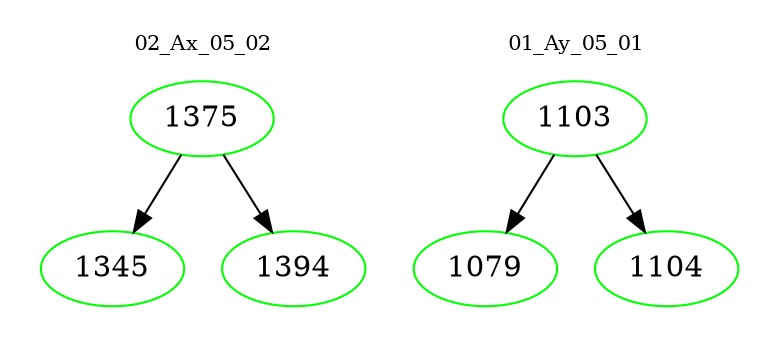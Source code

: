 digraph{
subgraph cluster_0 {
color = white
label = "02_Ax_05_02";
fontsize=10;
T0_1375 [label="1375", color="green"]
T0_1375 -> T0_1345 [color="black"]
T0_1345 [label="1345", color="green"]
T0_1375 -> T0_1394 [color="black"]
T0_1394 [label="1394", color="green"]
}
subgraph cluster_1 {
color = white
label = "01_Ay_05_01";
fontsize=10;
T1_1103 [label="1103", color="green"]
T1_1103 -> T1_1079 [color="black"]
T1_1079 [label="1079", color="green"]
T1_1103 -> T1_1104 [color="black"]
T1_1104 [label="1104", color="green"]
}
}
